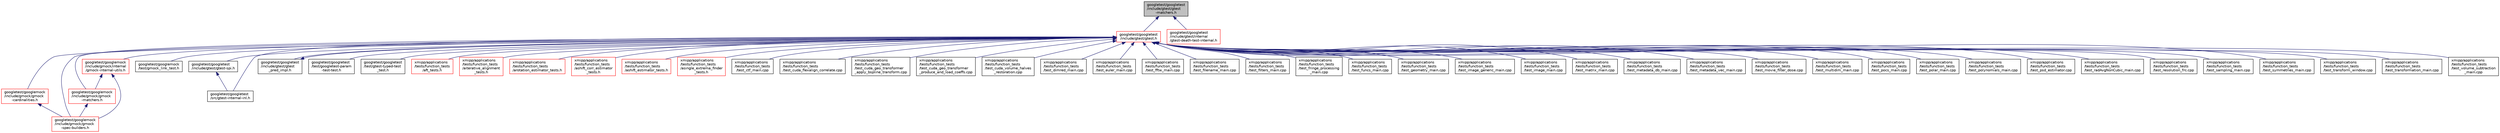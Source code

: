 digraph "googletest/googletest/include/gtest/gtest-matchers.h"
{
  edge [fontname="Helvetica",fontsize="10",labelfontname="Helvetica",labelfontsize="10"];
  node [fontname="Helvetica",fontsize="10",shape=record];
  Node38 [label="googletest/googletest\l/include/gtest/gtest\l-matchers.h",height=0.2,width=0.4,color="black", fillcolor="grey75", style="filled", fontcolor="black"];
  Node38 -> Node39 [dir="back",color="midnightblue",fontsize="10",style="solid",fontname="Helvetica"];
  Node39 [label="googletest/googletest\l/include/gtest/gtest.h",height=0.2,width=0.4,color="red", fillcolor="white", style="filled",URL="$gtest_8h.html"];
  Node39 -> Node40 [dir="back",color="midnightblue",fontsize="10",style="solid",fontname="Helvetica"];
  Node40 [label="googletest/googlemock\l/include/gmock/gmock\l-cardinalities.h",height=0.2,width=0.4,color="red", fillcolor="white", style="filled",URL="$gmock-cardinalities_8h.html"];
  Node40 -> Node41 [dir="back",color="midnightblue",fontsize="10",style="solid",fontname="Helvetica"];
  Node41 [label="googletest/googlemock\l/include/gmock/gmock\l-spec-builders.h",height=0.2,width=0.4,color="red", fillcolor="white", style="filled",URL="$gmock-spec-builders_8h.html"];
  Node39 -> Node47 [dir="back",color="midnightblue",fontsize="10",style="solid",fontname="Helvetica"];
  Node47 [label="googletest/googlemock\l/include/gmock/gmock\l-matchers.h",height=0.2,width=0.4,color="red", fillcolor="white", style="filled",URL="$gmock-matchers_8h.html"];
  Node47 -> Node41 [dir="back",color="midnightblue",fontsize="10",style="solid",fontname="Helvetica"];
  Node39 -> Node41 [dir="back",color="midnightblue",fontsize="10",style="solid",fontname="Helvetica"];
  Node39 -> Node50 [dir="back",color="midnightblue",fontsize="10",style="solid",fontname="Helvetica"];
  Node50 [label="googletest/googlemock\l/include/gmock/internal\l/gmock-internal-utils.h",height=0.2,width=0.4,color="red", fillcolor="white", style="filled",URL="$gmock-internal-utils_8h.html"];
  Node50 -> Node47 [dir="back",color="midnightblue",fontsize="10",style="solid",fontname="Helvetica"];
  Node50 -> Node41 [dir="back",color="midnightblue",fontsize="10",style="solid",fontname="Helvetica"];
  Node39 -> Node45 [dir="back",color="midnightblue",fontsize="10",style="solid",fontname="Helvetica"];
  Node45 [label="googletest/googlemock\l/test/gmock_link_test.h",height=0.2,width=0.4,color="black", fillcolor="white", style="filled",URL="$gmock__link__test_8h.html"];
  Node39 -> Node54 [dir="back",color="midnightblue",fontsize="10",style="solid",fontname="Helvetica"];
  Node54 [label="googletest/googletest\l/include/gtest/gtest-spi.h",height=0.2,width=0.4,color="black", fillcolor="white", style="filled",URL="$gtest-spi_8h.html"];
  Node54 -> Node55 [dir="back",color="midnightblue",fontsize="10",style="solid",fontname="Helvetica"];
  Node55 [label="googletest/googletest\l/src/gtest-internal-inl.h",height=0.2,width=0.4,color="black", fillcolor="white", style="filled",URL="$gtest-internal-inl_8h.html"];
  Node39 -> Node56 [dir="back",color="midnightblue",fontsize="10",style="solid",fontname="Helvetica"];
  Node56 [label="googletest/googletest\l/include/gtest/gtest\l_pred_impl.h",height=0.2,width=0.4,color="black", fillcolor="white", style="filled",URL="$gtest__pred__impl_8h.html"];
  Node56 -> Node39 [dir="back",color="midnightblue",fontsize="10",style="solid",fontname="Helvetica"];
  Node39 -> Node55 [dir="back",color="midnightblue",fontsize="10",style="solid",fontname="Helvetica"];
  Node39 -> Node57 [dir="back",color="midnightblue",fontsize="10",style="solid",fontname="Helvetica"];
  Node57 [label="googletest/googletest\l/test/googletest-param\l-test-test.h",height=0.2,width=0.4,color="black", fillcolor="white", style="filled",URL="$googletest-param-test-test_8h.html"];
  Node39 -> Node58 [dir="back",color="midnightblue",fontsize="10",style="solid",fontname="Helvetica"];
  Node58 [label="googletest/googletest\l/test/gtest-typed-test\l_test.h",height=0.2,width=0.4,color="black", fillcolor="white", style="filled",URL="$gtest-typed-test__test_8h.html"];
  Node39 -> Node59 [dir="back",color="midnightblue",fontsize="10",style="solid",fontname="Helvetica"];
  Node59 [label="xmipp/applications\l/tests/function_tests\l/aft_tests.h",height=0.2,width=0.4,color="red", fillcolor="white", style="filled",URL="$aft__tests_8h.html"];
  Node39 -> Node62 [dir="back",color="midnightblue",fontsize="10",style="solid",fontname="Helvetica"];
  Node62 [label="xmipp/applications\l/tests/function_tests\l/aiterative_alignment\l_tests.h",height=0.2,width=0.4,color="red", fillcolor="white", style="filled",URL="$aiterative__alignment__tests_8h.html"];
  Node39 -> Node65 [dir="back",color="midnightblue",fontsize="10",style="solid",fontname="Helvetica"];
  Node65 [label="xmipp/applications\l/tests/function_tests\l/arotation_estimator_tests.h",height=0.2,width=0.4,color="red", fillcolor="white", style="filled",URL="$arotation__estimator__tests_8h.html"];
  Node39 -> Node68 [dir="back",color="midnightblue",fontsize="10",style="solid",fontname="Helvetica"];
  Node68 [label="xmipp/applications\l/tests/function_tests\l/ashift_corr_estimator\l_tests.h",height=0.2,width=0.4,color="red", fillcolor="white", style="filled",URL="$ashift__corr__estimator__tests_8h.html"];
  Node39 -> Node71 [dir="back",color="midnightblue",fontsize="10",style="solid",fontname="Helvetica"];
  Node71 [label="xmipp/applications\l/tests/function_tests\l/ashift_estimator_tests.h",height=0.2,width=0.4,color="red", fillcolor="white", style="filled",URL="$ashift__estimator__tests_8h.html"];
  Node39 -> Node72 [dir="back",color="midnightblue",fontsize="10",style="solid",fontname="Helvetica"];
  Node72 [label="xmipp/applications\l/tests/function_tests\l/asingle_extrema_finder\l_tests.h",height=0.2,width=0.4,color="red", fillcolor="white", style="filled",URL="$asingle__extrema__finder__tests_8h.html"];
  Node39 -> Node75 [dir="back",color="midnightblue",fontsize="10",style="solid",fontname="Helvetica"];
  Node75 [label="xmipp/applications\l/tests/function_tests\l/test_ctf_main.cpp",height=0.2,width=0.4,color="black", fillcolor="white", style="filled",URL="$test__ctf__main_8cpp.html"];
  Node39 -> Node76 [dir="back",color="midnightblue",fontsize="10",style="solid",fontname="Helvetica"];
  Node76 [label="xmipp/applications\l/tests/function_tests\l/test_cuda_flexalign_correlate.cpp",height=0.2,width=0.4,color="black", fillcolor="white", style="filled",URL="$test__cuda__flexalign__correlate_8cpp.html"];
  Node39 -> Node77 [dir="back",color="midnightblue",fontsize="10",style="solid",fontname="Helvetica"];
  Node77 [label="xmipp/applications\l/tests/function_tests\l/test_cuda_geo_transformer\l_apply_bspline_transform.cpp",height=0.2,width=0.4,color="black", fillcolor="white", style="filled",URL="$test__cuda__geo__transformer__apply__bspline__transform_8cpp.html"];
  Node39 -> Node78 [dir="back",color="midnightblue",fontsize="10",style="solid",fontname="Helvetica"];
  Node78 [label="xmipp/applications\l/tests/function_tests\l/test_cuda_geo_transformer\l_produce_and_load_coeffs.cpp",height=0.2,width=0.4,color="black", fillcolor="white", style="filled",URL="$test__cuda__geo__transformer__produce__and__load__coeffs_8cpp.html"];
  Node39 -> Node79 [dir="back",color="midnightblue",fontsize="10",style="solid",fontname="Helvetica"];
  Node79 [label="xmipp/applications\l/tests/function_tests\l/test_cuda_volume_halves\l_restoration.cpp",height=0.2,width=0.4,color="black", fillcolor="white", style="filled",URL="$test__cuda__volume__halves__restoration_8cpp.html"];
  Node39 -> Node80 [dir="back",color="midnightblue",fontsize="10",style="solid",fontname="Helvetica"];
  Node80 [label="xmipp/applications\l/tests/function_tests\l/test_dimred_main.cpp",height=0.2,width=0.4,color="black", fillcolor="white", style="filled",URL="$test__dimred__main_8cpp.html"];
  Node39 -> Node81 [dir="back",color="midnightblue",fontsize="10",style="solid",fontname="Helvetica"];
  Node81 [label="xmipp/applications\l/tests/function_tests\l/test_euler_main.cpp",height=0.2,width=0.4,color="black", fillcolor="white", style="filled",URL="$test__euler__main_8cpp.html"];
  Node39 -> Node82 [dir="back",color="midnightblue",fontsize="10",style="solid",fontname="Helvetica"];
  Node82 [label="xmipp/applications\l/tests/function_tests\l/test_fftw_main.cpp",height=0.2,width=0.4,color="black", fillcolor="white", style="filled",URL="$test__fftw__main_8cpp.html"];
  Node39 -> Node83 [dir="back",color="midnightblue",fontsize="10",style="solid",fontname="Helvetica"];
  Node83 [label="xmipp/applications\l/tests/function_tests\l/test_filename_main.cpp",height=0.2,width=0.4,color="black", fillcolor="white", style="filled",URL="$test__filename__main_8cpp.html"];
  Node39 -> Node84 [dir="back",color="midnightblue",fontsize="10",style="solid",fontname="Helvetica"];
  Node84 [label="xmipp/applications\l/tests/function_tests\l/test_filters_main.cpp",height=0.2,width=0.4,color="black", fillcolor="white", style="filled",URL="$test__filters__main_8cpp.html"];
  Node39 -> Node85 [dir="back",color="midnightblue",fontsize="10",style="solid",fontname="Helvetica"];
  Node85 [label="xmipp/applications\l/tests/function_tests\l/test_fringe_processing\l_main.cpp",height=0.2,width=0.4,color="black", fillcolor="white", style="filled",URL="$test__fringe__processing__main_8cpp.html"];
  Node39 -> Node86 [dir="back",color="midnightblue",fontsize="10",style="solid",fontname="Helvetica"];
  Node86 [label="xmipp/applications\l/tests/function_tests\l/test_funcs_main.cpp",height=0.2,width=0.4,color="black", fillcolor="white", style="filled",URL="$test__funcs__main_8cpp.html"];
  Node39 -> Node87 [dir="back",color="midnightblue",fontsize="10",style="solid",fontname="Helvetica"];
  Node87 [label="xmipp/applications\l/tests/function_tests\l/test_geometry_main.cpp",height=0.2,width=0.4,color="black", fillcolor="white", style="filled",URL="$test__geometry__main_8cpp.html"];
  Node39 -> Node88 [dir="back",color="midnightblue",fontsize="10",style="solid",fontname="Helvetica"];
  Node88 [label="xmipp/applications\l/tests/function_tests\l/test_image_generic_main.cpp",height=0.2,width=0.4,color="black", fillcolor="white", style="filled",URL="$test__image__generic__main_8cpp.html"];
  Node39 -> Node89 [dir="back",color="midnightblue",fontsize="10",style="solid",fontname="Helvetica"];
  Node89 [label="xmipp/applications\l/tests/function_tests\l/test_image_main.cpp",height=0.2,width=0.4,color="black", fillcolor="white", style="filled",URL="$test__image__main_8cpp.html"];
  Node39 -> Node90 [dir="back",color="midnightblue",fontsize="10",style="solid",fontname="Helvetica"];
  Node90 [label="xmipp/applications\l/tests/function_tests\l/test_matrix_main.cpp",height=0.2,width=0.4,color="black", fillcolor="white", style="filled",URL="$test__matrix__main_8cpp.html"];
  Node39 -> Node91 [dir="back",color="midnightblue",fontsize="10",style="solid",fontname="Helvetica"];
  Node91 [label="xmipp/applications\l/tests/function_tests\l/test_metadata_db_main.cpp",height=0.2,width=0.4,color="black", fillcolor="white", style="filled",URL="$test__metadata__db__main_8cpp.html"];
  Node39 -> Node92 [dir="back",color="midnightblue",fontsize="10",style="solid",fontname="Helvetica"];
  Node92 [label="xmipp/applications\l/tests/function_tests\l/test_metadata_vec_main.cpp",height=0.2,width=0.4,color="black", fillcolor="white", style="filled",URL="$test__metadata__vec__main_8cpp.html"];
  Node39 -> Node93 [dir="back",color="midnightblue",fontsize="10",style="solid",fontname="Helvetica"];
  Node93 [label="xmipp/applications\l/tests/function_tests\l/test_movie_filter_dose.cpp",height=0.2,width=0.4,color="black", fillcolor="white", style="filled",URL="$test__movie__filter__dose_8cpp.html"];
  Node39 -> Node94 [dir="back",color="midnightblue",fontsize="10",style="solid",fontname="Helvetica"];
  Node94 [label="xmipp/applications\l/tests/function_tests\l/test_multidim_main.cpp",height=0.2,width=0.4,color="black", fillcolor="white", style="filled",URL="$test__multidim__main_8cpp.html"];
  Node39 -> Node95 [dir="back",color="midnightblue",fontsize="10",style="solid",fontname="Helvetica"];
  Node95 [label="xmipp/applications\l/tests/function_tests\l/test_pocs_main.cpp",height=0.2,width=0.4,color="black", fillcolor="white", style="filled",URL="$test__pocs__main_8cpp.html"];
  Node39 -> Node96 [dir="back",color="midnightblue",fontsize="10",style="solid",fontname="Helvetica"];
  Node96 [label="xmipp/applications\l/tests/function_tests\l/test_polar_main.cpp",height=0.2,width=0.4,color="black", fillcolor="white", style="filled",URL="$test__polar__main_8cpp.html"];
  Node39 -> Node97 [dir="back",color="midnightblue",fontsize="10",style="solid",fontname="Helvetica"];
  Node97 [label="xmipp/applications\l/tests/function_tests\l/test_polynomials_main.cpp",height=0.2,width=0.4,color="black", fillcolor="white", style="filled",URL="$test__polynomials__main_8cpp.html"];
  Node39 -> Node98 [dir="back",color="midnightblue",fontsize="10",style="solid",fontname="Helvetica"];
  Node98 [label="xmipp/applications\l/tests/function_tests\l/test_psd_estimator.cpp",height=0.2,width=0.4,color="black", fillcolor="white", style="filled",URL="$test__psd__estimator_8cpp.html"];
  Node39 -> Node99 [dir="back",color="midnightblue",fontsize="10",style="solid",fontname="Helvetica"];
  Node99 [label="xmipp/applications\l/tests/function_tests\l/test_radAvgNonCubic_main.cpp",height=0.2,width=0.4,color="black", fillcolor="white", style="filled",URL="$test__radAvgNonCubic__main_8cpp.html"];
  Node39 -> Node100 [dir="back",color="midnightblue",fontsize="10",style="solid",fontname="Helvetica"];
  Node100 [label="xmipp/applications\l/tests/function_tests\l/test_resolution_frc.cpp",height=0.2,width=0.4,color="black", fillcolor="white", style="filled",URL="$test__resolution__frc_8cpp.html"];
  Node39 -> Node101 [dir="back",color="midnightblue",fontsize="10",style="solid",fontname="Helvetica"];
  Node101 [label="xmipp/applications\l/tests/function_tests\l/test_sampling_main.cpp",height=0.2,width=0.4,color="black", fillcolor="white", style="filled",URL="$test__sampling__main_8cpp.html"];
  Node39 -> Node102 [dir="back",color="midnightblue",fontsize="10",style="solid",fontname="Helvetica"];
  Node102 [label="xmipp/applications\l/tests/function_tests\l/test_symmetries_main.cpp",height=0.2,width=0.4,color="black", fillcolor="white", style="filled",URL="$test__symmetries__main_8cpp.html"];
  Node39 -> Node103 [dir="back",color="midnightblue",fontsize="10",style="solid",fontname="Helvetica"];
  Node103 [label="xmipp/applications\l/tests/function_tests\l/test_transform_window.cpp",height=0.2,width=0.4,color="black", fillcolor="white", style="filled",URL="$test__transform__window_8cpp.html"];
  Node39 -> Node104 [dir="back",color="midnightblue",fontsize="10",style="solid",fontname="Helvetica"];
  Node104 [label="xmipp/applications\l/tests/function_tests\l/test_transformation_main.cpp",height=0.2,width=0.4,color="black", fillcolor="white", style="filled",URL="$test__transformation__main_8cpp.html"];
  Node39 -> Node105 [dir="back",color="midnightblue",fontsize="10",style="solid",fontname="Helvetica"];
  Node105 [label="xmipp/applications\l/tests/function_tests\l/test_volume_subtraction\l_main.cpp",height=0.2,width=0.4,color="black", fillcolor="white", style="filled",URL="$test__volume__subtraction__main_8cpp.html"];
  Node38 -> Node107 [dir="back",color="midnightblue",fontsize="10",style="solid",fontname="Helvetica"];
  Node107 [label="googletest/googletest\l/include/gtest/internal\l/gtest-death-test-internal.h",height=0.2,width=0.4,color="red", fillcolor="white", style="filled",URL="$gtest-death-test-internal_8h.html"];
}
